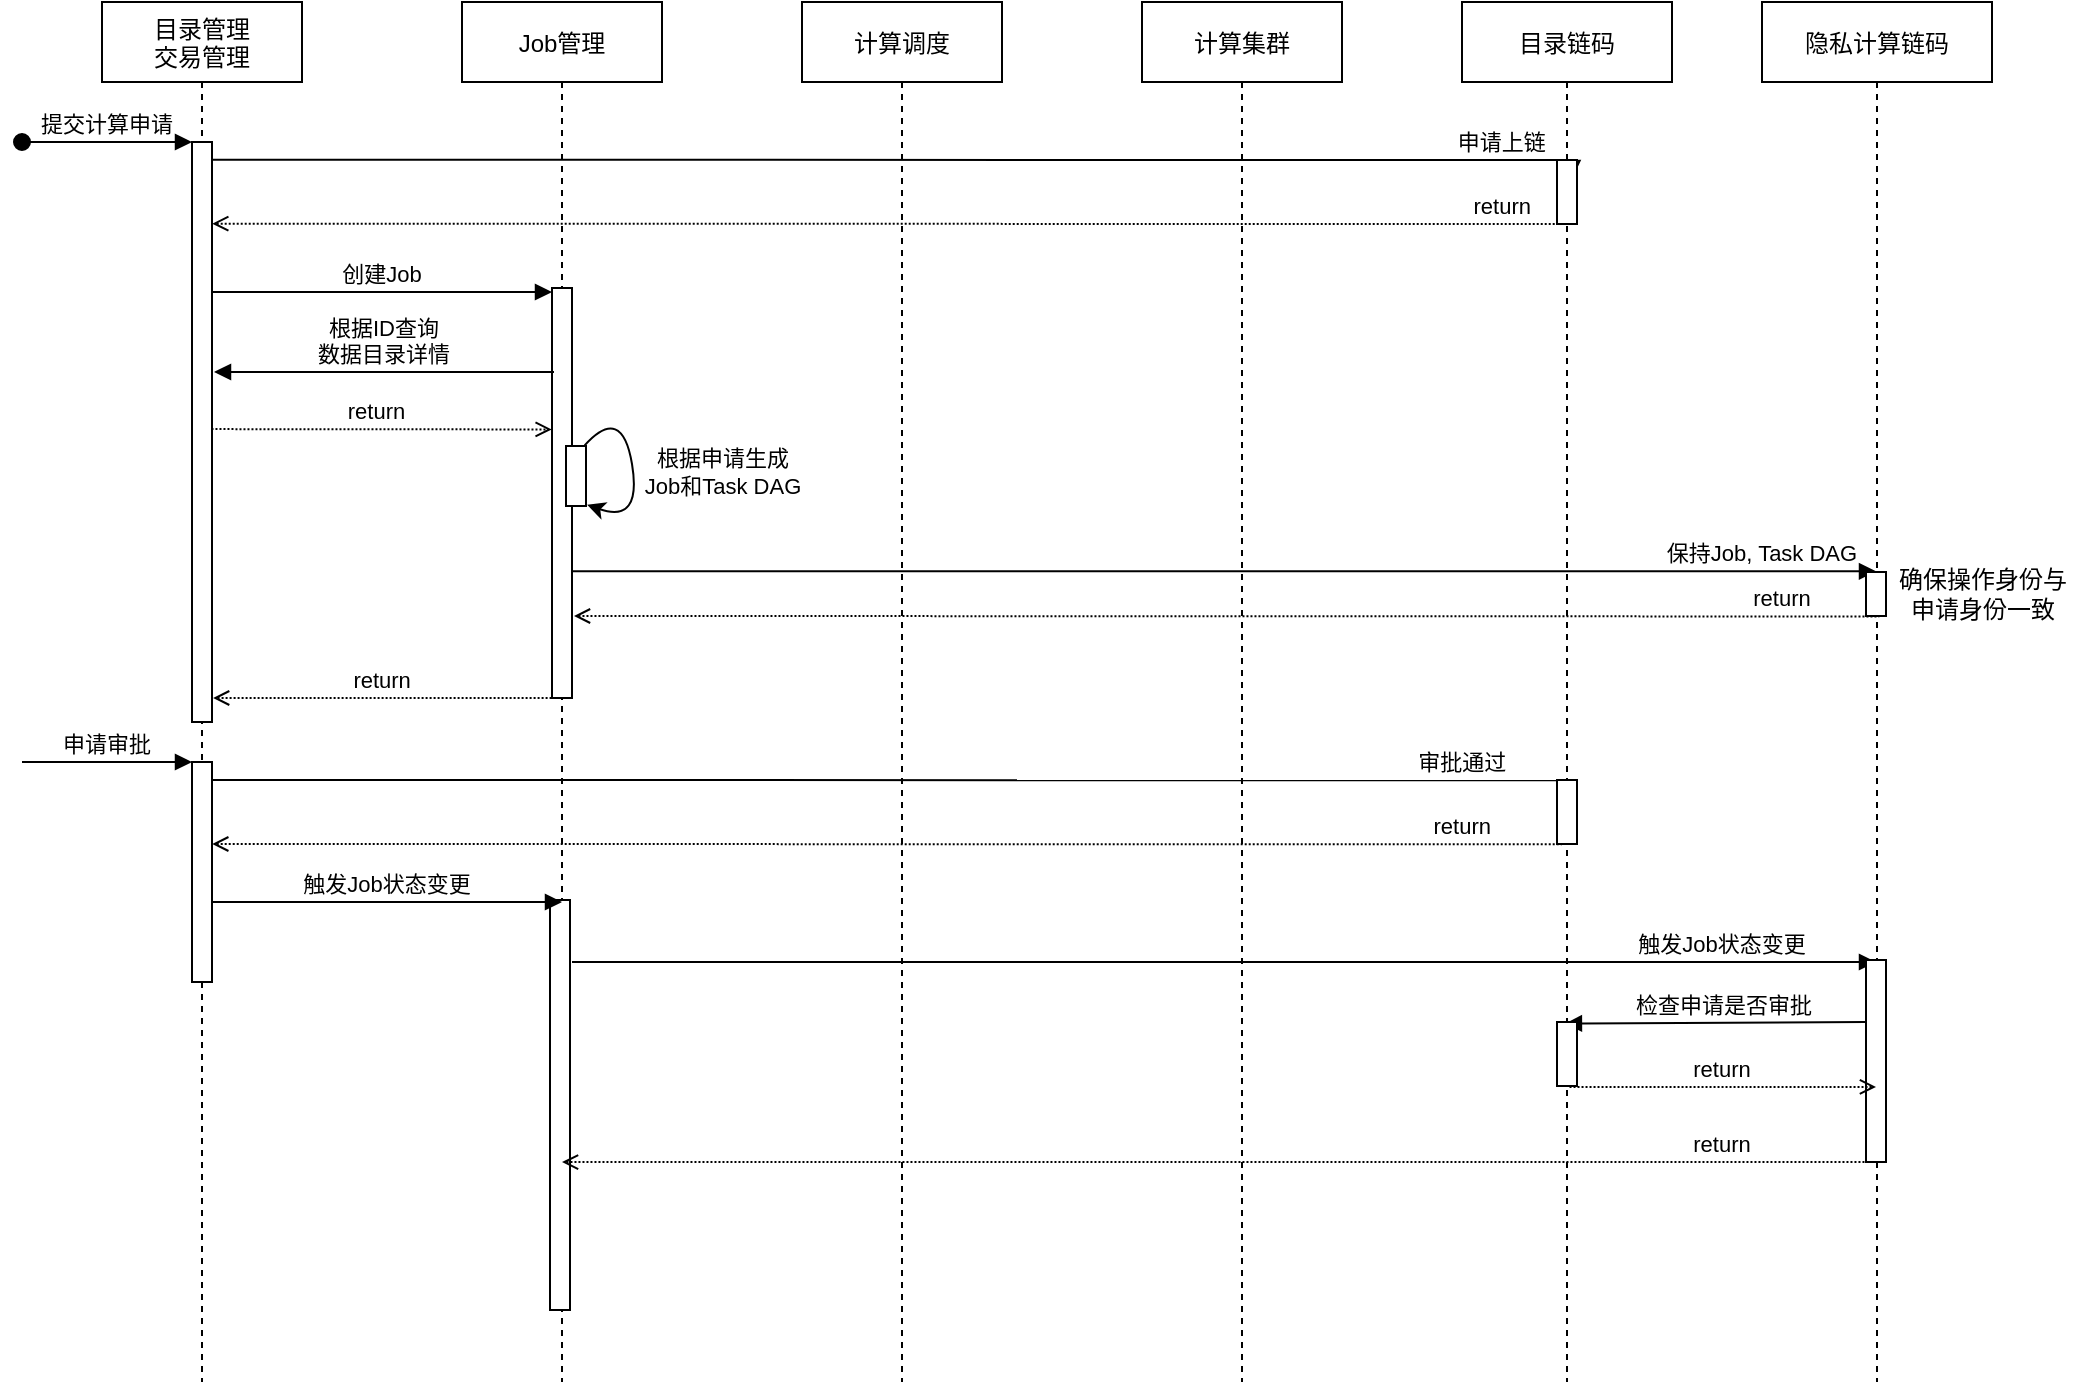 <mxfile version="16.0.0" type="github">
  <diagram id="kgpKYQtTHZ0yAKxKKP6v" name="Page-1">
    <mxGraphModel dx="1525" dy="866" grid="1" gridSize="10" guides="1" tooltips="1" connect="1" arrows="1" fold="1" page="1" pageScale="1" pageWidth="850" pageHeight="1100" math="0" shadow="0">
      <root>
        <mxCell id="0" />
        <mxCell id="1" parent="0" />
        <mxCell id="3nuBFxr9cyL0pnOWT2aG-1" value="目录管理&#xa;交易管理" style="shape=umlLifeline;perimeter=lifelinePerimeter;container=1;collapsible=0;recursiveResize=0;rounded=0;shadow=0;strokeWidth=1;" parent="1" vertex="1">
          <mxGeometry x="120" y="80" width="100" height="690" as="geometry" />
        </mxCell>
        <mxCell id="3nuBFxr9cyL0pnOWT2aG-2" value="" style="points=[];perimeter=orthogonalPerimeter;rounded=0;shadow=0;strokeWidth=1;" parent="3nuBFxr9cyL0pnOWT2aG-1" vertex="1">
          <mxGeometry x="45" y="70" width="10" height="290" as="geometry" />
        </mxCell>
        <mxCell id="3nuBFxr9cyL0pnOWT2aG-3" value="提交计算申请" style="verticalAlign=bottom;startArrow=oval;endArrow=block;startSize=8;shadow=0;strokeWidth=1;" parent="3nuBFxr9cyL0pnOWT2aG-1" target="3nuBFxr9cyL0pnOWT2aG-2" edge="1">
          <mxGeometry relative="1" as="geometry">
            <mxPoint x="-40" y="70" as="sourcePoint" />
          </mxGeometry>
        </mxCell>
        <mxCell id="Ah19YOpFEOO8Zq_bgBOS-12" value="" style="points=[];perimeter=orthogonalPerimeter;rounded=0;shadow=0;strokeWidth=1;" parent="3nuBFxr9cyL0pnOWT2aG-1" vertex="1">
          <mxGeometry x="45" y="380" width="10" height="110" as="geometry" />
        </mxCell>
        <mxCell id="3nuBFxr9cyL0pnOWT2aG-5" value="Job管理" style="shape=umlLifeline;perimeter=lifelinePerimeter;container=1;collapsible=0;recursiveResize=0;rounded=0;shadow=0;strokeWidth=1;" parent="1" vertex="1">
          <mxGeometry x="300" y="80" width="100" height="690" as="geometry" />
        </mxCell>
        <mxCell id="3nuBFxr9cyL0pnOWT2aG-6" value="" style="points=[];perimeter=orthogonalPerimeter;rounded=0;shadow=0;strokeWidth=1;" parent="3nuBFxr9cyL0pnOWT2aG-5" vertex="1">
          <mxGeometry x="45" y="143" width="10" height="205" as="geometry" />
        </mxCell>
        <mxCell id="Ah19YOpFEOO8Zq_bgBOS-1" value="" style="group" parent="3nuBFxr9cyL0pnOWT2aG-5" vertex="1" connectable="0">
          <mxGeometry x="52" y="201" width="38" height="60" as="geometry" />
        </mxCell>
        <mxCell id="UTqNRsS9b9yTs4x2D8Qa-16" value="" style="points=[];perimeter=orthogonalPerimeter;rounded=0;shadow=0;strokeWidth=1;" parent="Ah19YOpFEOO8Zq_bgBOS-1" vertex="1">
          <mxGeometry y="21" width="10" height="30" as="geometry" />
        </mxCell>
        <mxCell id="UTqNRsS9b9yTs4x2D8Qa-17" value="根据申请生成&lt;br&gt;Job和Task DAG" style="curved=1;endArrow=classic;html=1;rounded=0;exitX=0.933;exitY=-0.011;exitDx=0;exitDy=0;exitPerimeter=0;entryX=1.058;entryY=0.981;entryDx=0;entryDy=0;entryPerimeter=0;" parent="Ah19YOpFEOO8Zq_bgBOS-1" source="UTqNRsS9b9yTs4x2D8Qa-16" target="UTqNRsS9b9yTs4x2D8Qa-16" edge="1">
          <mxGeometry x="0.191" y="44" width="50" height="50" relative="1" as="geometry">
            <mxPoint x="208" y="240" as="sourcePoint" />
            <mxPoint x="258" y="190" as="targetPoint" />
            <Array as="points">
              <mxPoint x="28" />
              <mxPoint x="38" y="60" />
            </Array>
            <mxPoint as="offset" />
          </mxGeometry>
        </mxCell>
        <mxCell id="9vfDpCamMeJXF4R310ez-1" value="" style="points=[];perimeter=orthogonalPerimeter;rounded=0;shadow=0;strokeWidth=1;" vertex="1" parent="3nuBFxr9cyL0pnOWT2aG-5">
          <mxGeometry x="44" y="449" width="10" height="205" as="geometry" />
        </mxCell>
        <mxCell id="Ah19YOpFEOO8Zq_bgBOS-18" value="触发Job状态变更" style="verticalAlign=bottom;endArrow=block;shadow=0;strokeWidth=1;" parent="3nuBFxr9cyL0pnOWT2aG-5" edge="1">
          <mxGeometry relative="1" as="geometry">
            <mxPoint x="-125" y="450.0" as="sourcePoint" />
            <mxPoint x="50" y="450" as="targetPoint" />
          </mxGeometry>
        </mxCell>
        <mxCell id="3nuBFxr9cyL0pnOWT2aG-8" value="创建Job" style="verticalAlign=bottom;endArrow=block;entryX=0;entryY=0;shadow=0;strokeWidth=1;" parent="1" edge="1">
          <mxGeometry relative="1" as="geometry">
            <mxPoint x="175" y="225.0" as="sourcePoint" />
            <mxPoint x="345" y="225.0" as="targetPoint" />
          </mxGeometry>
        </mxCell>
        <mxCell id="UTqNRsS9b9yTs4x2D8Qa-1" value="计算调度" style="shape=umlLifeline;perimeter=lifelinePerimeter;container=1;collapsible=0;recursiveResize=0;rounded=0;shadow=0;strokeWidth=1;" parent="1" vertex="1">
          <mxGeometry x="470" y="80" width="100" height="690" as="geometry" />
        </mxCell>
        <mxCell id="Ah19YOpFEOO8Zq_bgBOS-3" value="保持Job, Task DAG" style="verticalAlign=bottom;endArrow=block;shadow=0;strokeWidth=1;" parent="UTqNRsS9b9yTs4x2D8Qa-1" edge="1">
          <mxGeometry x="0.825" relative="1" as="geometry">
            <mxPoint x="-115" y="284.66" as="sourcePoint" />
            <mxPoint x="537" y="284.66" as="targetPoint" />
            <mxPoint as="offset" />
          </mxGeometry>
        </mxCell>
        <mxCell id="9vfDpCamMeJXF4R310ez-2" value="触发Job状态变更" style="verticalAlign=bottom;endArrow=block;shadow=0;strokeWidth=1;" edge="1" parent="UTqNRsS9b9yTs4x2D8Qa-1" target="UTqNRsS9b9yTs4x2D8Qa-14">
          <mxGeometry x="0.764" relative="1" as="geometry">
            <mxPoint x="-115" y="480" as="sourcePoint" />
            <mxPoint x="60" y="480" as="targetPoint" />
            <mxPoint as="offset" />
          </mxGeometry>
        </mxCell>
        <mxCell id="UTqNRsS9b9yTs4x2D8Qa-3" value="计算集群" style="shape=umlLifeline;perimeter=lifelinePerimeter;container=1;collapsible=0;recursiveResize=0;rounded=0;shadow=0;strokeWidth=1;" parent="1" vertex="1">
          <mxGeometry x="640" y="80" width="100" height="690" as="geometry" />
        </mxCell>
        <mxCell id="Ah19YOpFEOO8Zq_bgBOS-15" value="return" style="verticalAlign=bottom;endArrow=none;shadow=0;strokeWidth=1;exitX=1.012;exitY=0.115;exitDx=0;exitDy=0;exitPerimeter=0;endFill=0;startArrow=open;startFill=0;dashed=1;dashPattern=1 1;" parent="UTqNRsS9b9yTs4x2D8Qa-3" edge="1">
          <mxGeometry x="0.852" relative="1" as="geometry">
            <mxPoint x="-464.88" y="421" as="sourcePoint" />
            <mxPoint x="210" y="421.15" as="targetPoint" />
            <mxPoint as="offset" />
          </mxGeometry>
        </mxCell>
        <mxCell id="Ah19YOpFEOO8Zq_bgBOS-17" value="审批通过" style="verticalAlign=bottom;endArrow=none;shadow=0;strokeWidth=1;exitX=1.012;exitY=0.115;exitDx=0;exitDy=0;exitPerimeter=0;" parent="UTqNRsS9b9yTs4x2D8Qa-3" edge="1">
          <mxGeometry x="0.859" relative="1" as="geometry">
            <mxPoint x="-464.88" y="389.0" as="sourcePoint" />
            <mxPoint x="207.5" y="389.15" as="targetPoint" />
            <mxPoint as="offset" />
          </mxGeometry>
        </mxCell>
        <mxCell id="UTqNRsS9b9yTs4x2D8Qa-13" value="目录链码" style="shape=umlLifeline;perimeter=lifelinePerimeter;container=1;collapsible=0;recursiveResize=0;rounded=0;shadow=0;strokeWidth=1;" parent="1" vertex="1">
          <mxGeometry x="800" y="80" width="105" height="690" as="geometry" />
        </mxCell>
        <mxCell id="9vfDpCamMeJXF4R310ez-4" value="检查申请是否审批" style="verticalAlign=bottom;endArrow=none;shadow=0;strokeWidth=1;endFill=0;startArrow=block;startFill=1;exitX=0.396;exitY=0.024;exitDx=0;exitDy=0;exitPerimeter=0;" edge="1" parent="UTqNRsS9b9yTs4x2D8Qa-13" source="9vfDpCamMeJXF4R310ez-6">
          <mxGeometry x="0.053" relative="1" as="geometry">
            <mxPoint x="60" y="510" as="sourcePoint" />
            <mxPoint x="202" y="510" as="targetPoint" />
            <mxPoint as="offset" />
          </mxGeometry>
        </mxCell>
        <mxCell id="9vfDpCamMeJXF4R310ez-5" value="" style="points=[];perimeter=orthogonalPerimeter;rounded=0;shadow=0;strokeWidth=1;" vertex="1" parent="UTqNRsS9b9yTs4x2D8Qa-13">
          <mxGeometry x="47.5" y="389" width="10" height="32" as="geometry" />
        </mxCell>
        <mxCell id="9vfDpCamMeJXF4R310ez-6" value="" style="points=[];perimeter=orthogonalPerimeter;rounded=0;shadow=0;strokeWidth=1;" vertex="1" parent="UTqNRsS9b9yTs4x2D8Qa-13">
          <mxGeometry x="47.5" y="510" width="10" height="32" as="geometry" />
        </mxCell>
        <mxCell id="UTqNRsS9b9yTs4x2D8Qa-14" value="隐私计算链码" style="shape=umlLifeline;perimeter=lifelinePerimeter;container=1;collapsible=0;recursiveResize=0;rounded=0;shadow=0;strokeWidth=1;" parent="1" vertex="1">
          <mxGeometry x="950" y="80" width="115" height="690" as="geometry" />
        </mxCell>
        <mxCell id="9vfDpCamMeJXF4R310ez-3" value="" style="points=[];perimeter=orthogonalPerimeter;rounded=0;shadow=0;strokeWidth=1;" vertex="1" parent="UTqNRsS9b9yTs4x2D8Qa-14">
          <mxGeometry x="52" y="479" width="10" height="101" as="geometry" />
        </mxCell>
        <mxCell id="Ah19YOpFEOO8Zq_bgBOS-5" value="" style="points=[];perimeter=orthogonalPerimeter;rounded=0;shadow=0;strokeWidth=1;" parent="UTqNRsS9b9yTs4x2D8Qa-14" vertex="1">
          <mxGeometry x="52" y="285" width="10" height="22" as="geometry" />
        </mxCell>
        <mxCell id="UTqNRsS9b9yTs4x2D8Qa-15" value="申请上链" style="verticalAlign=bottom;endArrow=block;shadow=0;strokeWidth=1;exitX=1.012;exitY=0.115;exitDx=0;exitDy=0;exitPerimeter=0;startArrow=none;" parent="1" source="Ah19YOpFEOO8Zq_bgBOS-4" edge="1">
          <mxGeometry x="1" y="30" relative="1" as="geometry">
            <mxPoint x="175.12" y="158.85" as="sourcePoint" />
            <mxPoint x="850" y="159" as="targetPoint" />
            <mxPoint x="-17" y="-27" as="offset" />
          </mxGeometry>
        </mxCell>
        <mxCell id="Ah19YOpFEOO8Zq_bgBOS-2" value="根据ID查询&#xa;数据目录详情" style="verticalAlign=bottom;endArrow=none;entryX=0;entryY=0;shadow=0;strokeWidth=1;startArrow=block;startFill=1;endFill=0;" parent="1" edge="1">
          <mxGeometry relative="1" as="geometry">
            <mxPoint x="176" y="265.0" as="sourcePoint" />
            <mxPoint x="346" y="265.0" as="targetPoint" />
          </mxGeometry>
        </mxCell>
        <mxCell id="Ah19YOpFEOO8Zq_bgBOS-7" value="确保操作身份与&lt;br&gt;申请身份一致" style="text;html=1;resizable=0;autosize=1;align=center;verticalAlign=middle;points=[];fillColor=none;strokeColor=none;rounded=0;" parent="1" vertex="1">
          <mxGeometry x="1010" y="361" width="100" height="30" as="geometry" />
        </mxCell>
        <mxCell id="Ah19YOpFEOO8Zq_bgBOS-8" value="return" style="verticalAlign=bottom;endArrow=none;shadow=0;strokeWidth=1;exitX=1.012;exitY=0.115;exitDx=0;exitDy=0;exitPerimeter=0;endFill=0;startArrow=open;startFill=0;dashed=1;dashPattern=1 1;" parent="1" edge="1">
          <mxGeometry x="0.911" relative="1" as="geometry">
            <mxPoint x="175.12" y="190.85" as="sourcePoint" />
            <mxPoint x="850" y="191.0" as="targetPoint" />
            <mxPoint as="offset" />
          </mxGeometry>
        </mxCell>
        <mxCell id="Ah19YOpFEOO8Zq_bgBOS-9" value="return" style="verticalAlign=bottom;endArrow=none;shadow=0;strokeWidth=1;exitX=1.012;exitY=0.115;exitDx=0;exitDy=0;exitPerimeter=0;endFill=0;startArrow=open;startFill=0;dashed=1;dashPattern=1 1;" parent="1" edge="1">
          <mxGeometry x="-0.032" relative="1" as="geometry">
            <mxPoint x="175.56" y="428" as="sourcePoint" />
            <mxPoint x="350" y="428" as="targetPoint" />
            <mxPoint as="offset" />
          </mxGeometry>
        </mxCell>
        <mxCell id="Ah19YOpFEOO8Zq_bgBOS-10" value="return" style="verticalAlign=bottom;endArrow=none;shadow=0;strokeWidth=1;endFill=0;startArrow=open;startFill=0;dashed=1;dashPattern=1 1;entryX=0.51;entryY=0.467;entryDx=0;entryDy=0;entryPerimeter=0;" parent="1" edge="1">
          <mxGeometry x="0.851" relative="1" as="geometry">
            <mxPoint x="356" y="387" as="sourcePoint" />
            <mxPoint x="1008.65" y="387.23" as="targetPoint" />
            <mxPoint as="offset" />
          </mxGeometry>
        </mxCell>
        <mxCell id="Ah19YOpFEOO8Zq_bgBOS-11" value="return" style="verticalAlign=bottom;endArrow=open;shadow=0;strokeWidth=1;endFill=0;startArrow=none;startFill=0;dashed=1;dashPattern=1 1;entryX=-0.015;entryY=0.345;entryDx=0;entryDy=0;entryPerimeter=0;exitX=0.974;exitY=0.495;exitDx=0;exitDy=0;exitPerimeter=0;" parent="1" source="3nuBFxr9cyL0pnOWT2aG-2" target="3nuBFxr9cyL0pnOWT2aG-6" edge="1">
          <mxGeometry x="-0.032" relative="1" as="geometry">
            <mxPoint x="180" y="292" as="sourcePoint" />
            <mxPoint x="340" y="291" as="targetPoint" />
            <mxPoint as="offset" />
          </mxGeometry>
        </mxCell>
        <mxCell id="Ah19YOpFEOO8Zq_bgBOS-13" value="申请审批" style="verticalAlign=bottom;startArrow=none;endArrow=block;startSize=8;shadow=0;strokeWidth=1;startFill=0;" parent="1" edge="1">
          <mxGeometry relative="1" as="geometry">
            <mxPoint x="80" y="460.0" as="sourcePoint" />
            <mxPoint x="165" y="460.0" as="targetPoint" />
          </mxGeometry>
        </mxCell>
        <mxCell id="Ah19YOpFEOO8Zq_bgBOS-4" value="" style="points=[];perimeter=orthogonalPerimeter;rounded=0;shadow=0;strokeWidth=1;" parent="1" vertex="1">
          <mxGeometry x="847.5" y="159" width="10" height="32" as="geometry" />
        </mxCell>
        <mxCell id="Ah19YOpFEOO8Zq_bgBOS-14" value="" style="verticalAlign=bottom;endArrow=none;shadow=0;strokeWidth=1;exitX=1.012;exitY=0.115;exitDx=0;exitDy=0;exitPerimeter=0;" parent="1" target="Ah19YOpFEOO8Zq_bgBOS-4" edge="1">
          <mxGeometry x="-0.837" relative="1" as="geometry">
            <mxPoint x="175.12" y="158.85" as="sourcePoint" />
            <mxPoint x="850" y="159.0" as="targetPoint" />
            <mxPoint as="offset" />
          </mxGeometry>
        </mxCell>
        <mxCell id="9vfDpCamMeJXF4R310ez-7" value="return" style="verticalAlign=bottom;endArrow=none;shadow=0;strokeWidth=1;endFill=0;startArrow=open;startFill=0;dashed=1;dashPattern=1 1;entryX=0.509;entryY=0.821;entryDx=0;entryDy=0;entryPerimeter=0;" edge="1" parent="1">
          <mxGeometry x="0.003" relative="1" as="geometry">
            <mxPoint x="1007" y="622.49" as="sourcePoint" />
            <mxPoint x="853.445" y="622.49" as="targetPoint" />
            <mxPoint as="offset" />
          </mxGeometry>
        </mxCell>
        <mxCell id="9vfDpCamMeJXF4R310ez-8" value="return" style="verticalAlign=bottom;endArrow=none;shadow=0;strokeWidth=1;endFill=0;startArrow=open;startFill=0;dashed=1;dashPattern=1 1;exitX=0.6;exitY=0.883;exitDx=0;exitDy=0;exitPerimeter=0;" edge="1" parent="1">
          <mxGeometry x="0.766" relative="1" as="geometry">
            <mxPoint x="350.0" y="660.015" as="sourcePoint" />
            <mxPoint x="1007" y="660.015" as="targetPoint" />
            <mxPoint as="offset" />
          </mxGeometry>
        </mxCell>
      </root>
    </mxGraphModel>
  </diagram>
</mxfile>
